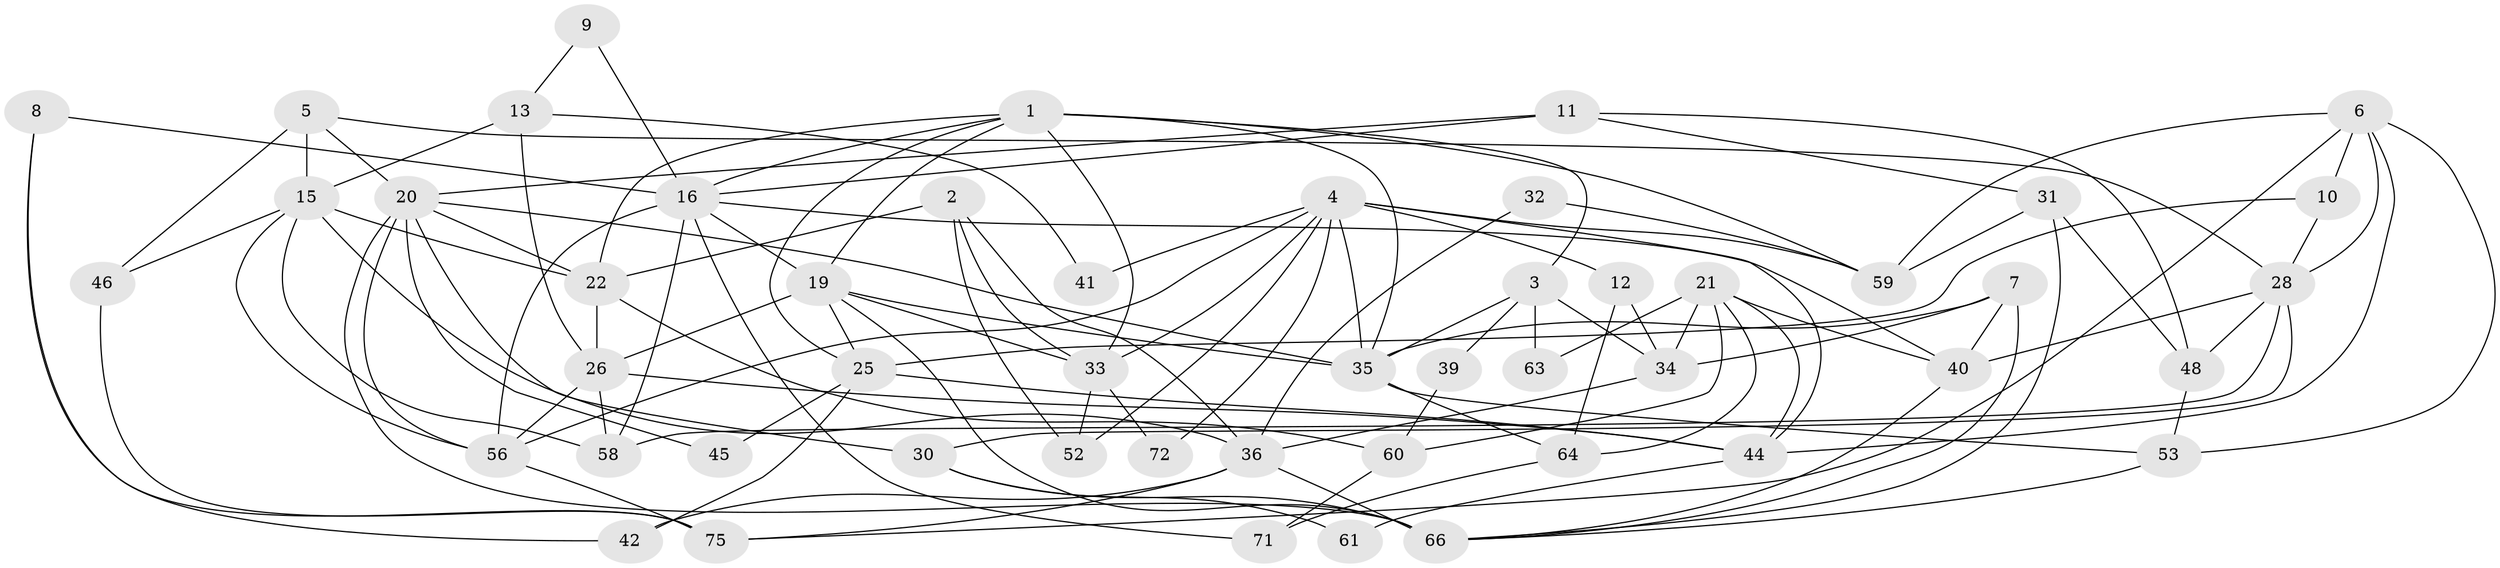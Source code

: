 // original degree distribution, {4: 0.2894736842105263, 8: 0.02631578947368421, 5: 0.21052631578947367, 3: 0.19736842105263158, 2: 0.17105263157894737, 6: 0.09210526315789473, 7: 0.013157894736842105}
// Generated by graph-tools (version 1.1) at 2025/42/03/06/25 10:42:01]
// undirected, 50 vertices, 118 edges
graph export_dot {
graph [start="1"]
  node [color=gray90,style=filled];
  1 [super="+38"];
  2;
  3 [super="+23"];
  4 [super="+17"];
  5 [super="+14"];
  6 [super="+18"];
  7 [super="+29"];
  8 [super="+76"];
  9;
  10;
  11;
  12;
  13;
  15 [super="+47"];
  16 [super="+50"];
  19 [super="+65"];
  20 [super="+55"];
  21 [super="+43"];
  22 [super="+24"];
  25 [super="+67"];
  26 [super="+27"];
  28 [super="+62"];
  30 [super="+68"];
  31;
  32;
  33 [super="+69"];
  34;
  35 [super="+37"];
  36 [super="+54"];
  39;
  40 [super="+51"];
  41;
  42;
  44 [super="+49"];
  45;
  46;
  48;
  52;
  53 [super="+57"];
  56 [super="+70"];
  58;
  59;
  60;
  61;
  63;
  64 [super="+74"];
  66 [super="+73"];
  71;
  72;
  75;
  1 -- 33;
  1 -- 16;
  1 -- 25;
  1 -- 59;
  1 -- 35;
  1 -- 3;
  1 -- 22;
  1 -- 19;
  2 -- 22;
  2 -- 52;
  2 -- 33;
  2 -- 36;
  3 -- 34;
  3 -- 39;
  3 -- 63;
  3 -- 35 [weight=2];
  4 -- 72;
  4 -- 12;
  4 -- 41;
  4 -- 52;
  4 -- 33;
  4 -- 35;
  4 -- 59;
  4 -- 44;
  4 -- 56;
  5 -- 28;
  5 -- 20;
  5 -- 46;
  5 -- 15 [weight=2];
  6 -- 10;
  6 -- 53;
  6 -- 28;
  6 -- 59;
  6 -- 75;
  6 -- 44;
  7 -- 34;
  7 -- 66;
  7 -- 35;
  7 -- 40;
  8 -- 16;
  8 -- 75;
  8 -- 42;
  9 -- 13;
  9 -- 16;
  10 -- 28;
  10 -- 25;
  11 -- 48;
  11 -- 31;
  11 -- 20;
  11 -- 16;
  12 -- 34;
  12 -- 64;
  13 -- 26;
  13 -- 41;
  13 -- 15;
  15 -- 46;
  15 -- 56;
  15 -- 36;
  15 -- 22 [weight=2];
  15 -- 58;
  16 -- 56;
  16 -- 58;
  16 -- 71;
  16 -- 19;
  16 -- 40;
  19 -- 66;
  19 -- 25;
  19 -- 33;
  19 -- 35;
  19 -- 26;
  20 -- 35;
  20 -- 22;
  20 -- 56;
  20 -- 45;
  20 -- 66;
  20 -- 30;
  21 -- 34;
  21 -- 64;
  21 -- 60;
  21 -- 63;
  21 -- 44;
  21 -- 40;
  22 -- 26;
  22 -- 60;
  25 -- 45;
  25 -- 42;
  25 -- 44;
  26 -- 58;
  26 -- 44;
  26 -- 56;
  28 -- 48;
  28 -- 58;
  28 -- 30;
  28 -- 40;
  30 -- 61;
  30 -- 66 [weight=2];
  31 -- 66;
  31 -- 59;
  31 -- 48;
  32 -- 59;
  32 -- 36;
  33 -- 52;
  33 -- 72 [weight=2];
  34 -- 36;
  35 -- 64;
  35 -- 53;
  36 -- 42;
  36 -- 75;
  36 -- 66;
  39 -- 60;
  40 -- 66;
  44 -- 61;
  46 -- 75;
  48 -- 53;
  53 -- 66;
  56 -- 75;
  60 -- 71;
  64 -- 71;
}
